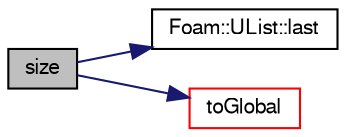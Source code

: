 digraph "size"
{
  bgcolor="transparent";
  edge [fontname="FreeSans",fontsize="10",labelfontname="FreeSans",labelfontsize="10"];
  node [fontname="FreeSans",fontsize="10",shape=record];
  rankdir="LR";
  Node275 [label="size",height=0.2,width=0.4,color="black", fillcolor="grey75", style="filled", fontcolor="black"];
  Node275 -> Node276 [color="midnightblue",fontsize="10",style="solid",fontname="FreeSans"];
  Node276 [label="Foam::UList::last",height=0.2,width=0.4,color="black",URL="$a25698.html#aef07c02ea1c27bdb5906043b399e0ff0",tooltip="Return the last element of the list. "];
  Node275 -> Node277 [color="midnightblue",fontsize="10",style="solid",fontname="FreeSans"];
  Node277 [label="toGlobal",height=0.2,width=0.4,color="red",URL="$a27330.html#a6e3eb58016c27d6ea3dddea039e43ed5",tooltip="From local to global. "];
}
